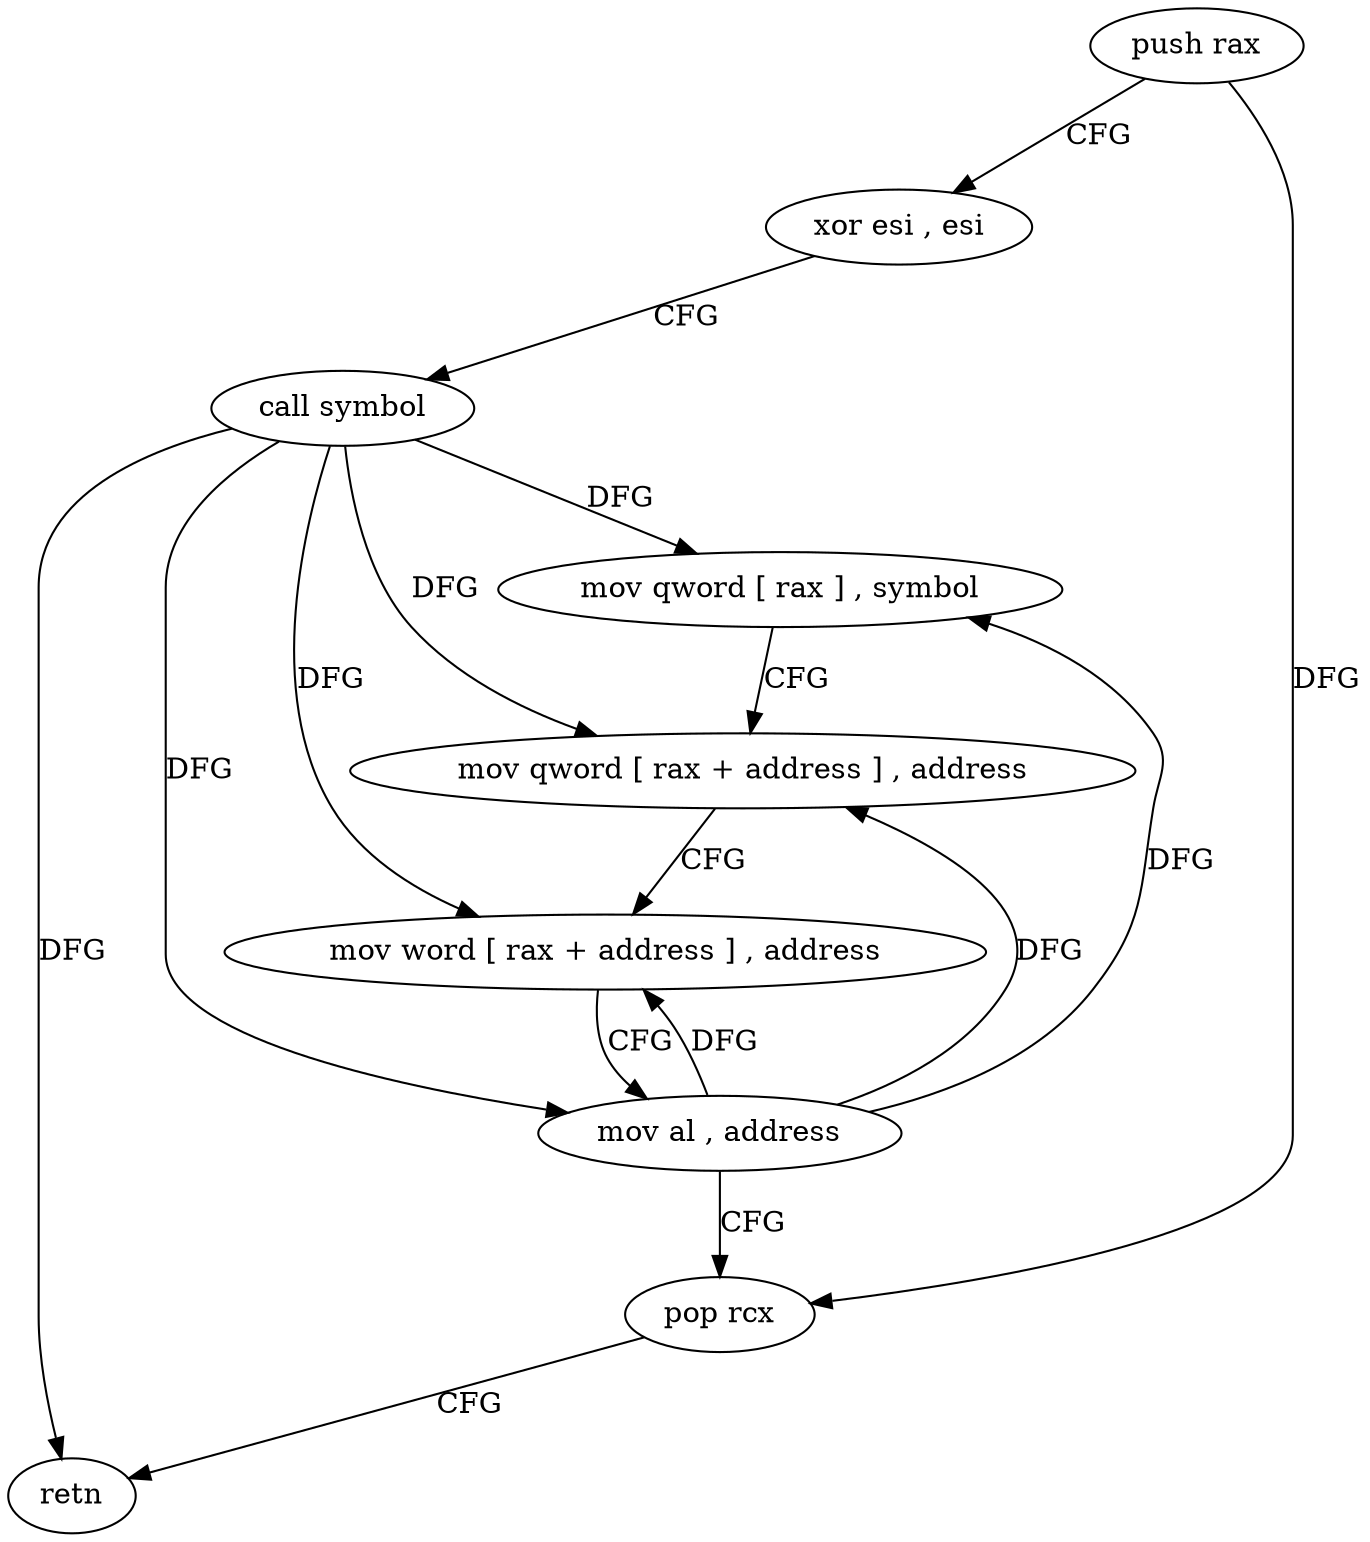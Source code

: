 digraph "func" {
"4238752" [label = "push rax" ]
"4238753" [label = "xor esi , esi" ]
"4238755" [label = "call symbol" ]
"4238760" [label = "mov qword [ rax ] , symbol" ]
"4238767" [label = "mov qword [ rax + address ] , address" ]
"4238775" [label = "mov word [ rax + address ] , address" ]
"4238781" [label = "mov al , address" ]
"4238783" [label = "pop rcx" ]
"4238784" [label = "retn" ]
"4238752" -> "4238753" [ label = "CFG" ]
"4238752" -> "4238783" [ label = "DFG" ]
"4238753" -> "4238755" [ label = "CFG" ]
"4238755" -> "4238760" [ label = "DFG" ]
"4238755" -> "4238767" [ label = "DFG" ]
"4238755" -> "4238775" [ label = "DFG" ]
"4238755" -> "4238781" [ label = "DFG" ]
"4238755" -> "4238784" [ label = "DFG" ]
"4238760" -> "4238767" [ label = "CFG" ]
"4238767" -> "4238775" [ label = "CFG" ]
"4238775" -> "4238781" [ label = "CFG" ]
"4238781" -> "4238783" [ label = "CFG" ]
"4238781" -> "4238760" [ label = "DFG" ]
"4238781" -> "4238767" [ label = "DFG" ]
"4238781" -> "4238775" [ label = "DFG" ]
"4238783" -> "4238784" [ label = "CFG" ]
}
